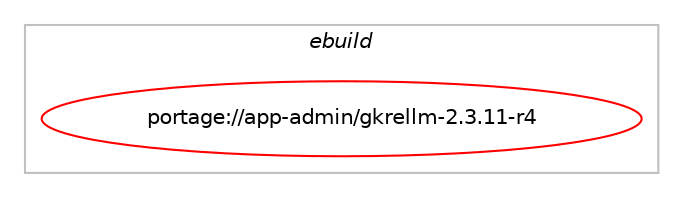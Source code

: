 digraph prolog {

# *************
# Graph options
# *************

newrank=true;
concentrate=true;
compound=true;
graph [rankdir=LR,fontname=Helvetica,fontsize=10,ranksep=1.5];#, ranksep=2.5, nodesep=0.2];
edge  [arrowhead=vee];
node  [fontname=Helvetica,fontsize=10];

# **********
# The ebuild
# **********

subgraph cluster_leftcol {
color=gray;
label=<<i>ebuild</i>>;
id [label="portage://app-admin/gkrellm-2.3.11-r4", color=red, width=4, href="../app-admin/gkrellm-2.3.11-r4.svg"];
}

# ****************
# The dependencies
# ****************

subgraph cluster_midcol {
color=gray;
label=<<i>dependencies</i>>;
subgraph cluster_compile {
fillcolor="#eeeeee";
style=filled;
label=<<i>compile</i>>;
# *** BEGIN UNKNOWN DEPENDENCY TYPE (TODO) ***
# id -> equal(use_conditional_group(positive,X,portage://app-admin/gkrellm-2.3.11-r4,[package_dependency(portage://app-admin/gkrellm-2.3.11-r4,install,no,x11-libs,gdk-pixbuf,none,[,,],[],[]),package_dependency(portage://app-admin/gkrellm-2.3.11-r4,install,no,x11-libs,gtk+,none,[,,],[slot(2)],[]),package_dependency(portage://app-admin/gkrellm-2.3.11-r4,install,no,x11-libs,libICE,none,[,,],[],[]),package_dependency(portage://app-admin/gkrellm-2.3.11-r4,install,no,x11-libs,libSM,none,[,,],[],[]),package_dependency(portage://app-admin/gkrellm-2.3.11-r4,install,no,x11-libs,libX11,none,[,,],[],[]),package_dependency(portage://app-admin/gkrellm-2.3.11-r4,install,no,x11-libs,pango,none,[,,],[],[])]))
# *** END UNKNOWN DEPENDENCY TYPE (TODO) ***

# *** BEGIN UNKNOWN DEPENDENCY TYPE (TODO) ***
# id -> equal(use_conditional_group(positive,hddtemp,portage://app-admin/gkrellm-2.3.11-r4,[package_dependency(portage://app-admin/gkrellm-2.3.11-r4,install,no,app-admin,hddtemp,none,[,,],[],[])]))
# *** END UNKNOWN DEPENDENCY TYPE (TODO) ***

# *** BEGIN UNKNOWN DEPENDENCY TYPE (TODO) ***
# id -> equal(use_conditional_group(positive,lm-sensors,portage://app-admin/gkrellm-2.3.11-r4,[package_dependency(portage://app-admin/gkrellm-2.3.11-r4,install,no,sys-apps,lm-sensors,none,[,,],any_same_slot,[])]))
# *** END UNKNOWN DEPENDENCY TYPE (TODO) ***

# *** BEGIN UNKNOWN DEPENDENCY TYPE (TODO) ***
# id -> equal(use_conditional_group(positive,nls,portage://app-admin/gkrellm-2.3.11-r4,[package_dependency(portage://app-admin/gkrellm-2.3.11-r4,install,no,sys-devel,gettext,none,[,,],[],[])]))
# *** END UNKNOWN DEPENDENCY TYPE (TODO) ***

# *** BEGIN UNKNOWN DEPENDENCY TYPE (TODO) ***
# id -> equal(use_conditional_group(positive,nls,portage://app-admin/gkrellm-2.3.11-r4,[package_dependency(portage://app-admin/gkrellm-2.3.11-r4,install,no,virtual,libintl,none,[,,],[],[])]))
# *** END UNKNOWN DEPENDENCY TYPE (TODO) ***

# *** BEGIN UNKNOWN DEPENDENCY TYPE (TODO) ***
# id -> equal(use_conditional_group(positive,ntlm,portage://app-admin/gkrellm-2.3.11-r4,[package_dependency(portage://app-admin/gkrellm-2.3.11-r4,install,no,net-libs,libntlm,none,[,,],[],[])]))
# *** END UNKNOWN DEPENDENCY TYPE (TODO) ***

# *** BEGIN UNKNOWN DEPENDENCY TYPE (TODO) ***
# id -> equal(use_conditional_group(positive,ssl,portage://app-admin/gkrellm-2.3.11-r4,[use_conditional_group(positive,gnutls,portage://app-admin/gkrellm-2.3.11-r4,[package_dependency(portage://app-admin/gkrellm-2.3.11-r4,install,no,net-libs,gnutls,none,[,,],[],[])]),use_conditional_group(negative,gnutls,portage://app-admin/gkrellm-2.3.11-r4,[package_dependency(portage://app-admin/gkrellm-2.3.11-r4,install,no,dev-libs,openssl,none,[,,],[slot(0),equal],[])])]))
# *** END UNKNOWN DEPENDENCY TYPE (TODO) ***

# *** BEGIN UNKNOWN DEPENDENCY TYPE (TODO) ***
# id -> equal(package_dependency(portage://app-admin/gkrellm-2.3.11-r4,install,no,acct-group,gkrellmd,none,[,,],[],[]))
# *** END UNKNOWN DEPENDENCY TYPE (TODO) ***

# *** BEGIN UNKNOWN DEPENDENCY TYPE (TODO) ***
# id -> equal(package_dependency(portage://app-admin/gkrellm-2.3.11-r4,install,no,acct-user,gkrellmd,none,[,,],[],[]))
# *** END UNKNOWN DEPENDENCY TYPE (TODO) ***

# *** BEGIN UNKNOWN DEPENDENCY TYPE (TODO) ***
# id -> equal(package_dependency(portage://app-admin/gkrellm-2.3.11-r4,install,no,dev-libs,glib,none,[,,],[slot(2)],[]))
# *** END UNKNOWN DEPENDENCY TYPE (TODO) ***

# *** BEGIN UNKNOWN DEPENDENCY TYPE (TODO) ***
# id -> equal(package_dependency(portage://app-admin/gkrellm-2.3.11-r4,install,no,x11-base,xorg-proto,none,[,,],[],[]))
# *** END UNKNOWN DEPENDENCY TYPE (TODO) ***

}
subgraph cluster_compileandrun {
fillcolor="#eeeeee";
style=filled;
label=<<i>compile and run</i>>;
}
subgraph cluster_run {
fillcolor="#eeeeee";
style=filled;
label=<<i>run</i>>;
# *** BEGIN UNKNOWN DEPENDENCY TYPE (TODO) ***
# id -> equal(use_conditional_group(positive,X,portage://app-admin/gkrellm-2.3.11-r4,[package_dependency(portage://app-admin/gkrellm-2.3.11-r4,run,no,x11-libs,gdk-pixbuf,none,[,,],[],[]),package_dependency(portage://app-admin/gkrellm-2.3.11-r4,run,no,x11-libs,gtk+,none,[,,],[slot(2)],[]),package_dependency(portage://app-admin/gkrellm-2.3.11-r4,run,no,x11-libs,libICE,none,[,,],[],[]),package_dependency(portage://app-admin/gkrellm-2.3.11-r4,run,no,x11-libs,libSM,none,[,,],[],[]),package_dependency(portage://app-admin/gkrellm-2.3.11-r4,run,no,x11-libs,libX11,none,[,,],[],[]),package_dependency(portage://app-admin/gkrellm-2.3.11-r4,run,no,x11-libs,pango,none,[,,],[],[])]))
# *** END UNKNOWN DEPENDENCY TYPE (TODO) ***

# *** BEGIN UNKNOWN DEPENDENCY TYPE (TODO) ***
# id -> equal(use_conditional_group(positive,hddtemp,portage://app-admin/gkrellm-2.3.11-r4,[package_dependency(portage://app-admin/gkrellm-2.3.11-r4,run,no,app-admin,hddtemp,none,[,,],[],[])]))
# *** END UNKNOWN DEPENDENCY TYPE (TODO) ***

# *** BEGIN UNKNOWN DEPENDENCY TYPE (TODO) ***
# id -> equal(use_conditional_group(positive,lm-sensors,portage://app-admin/gkrellm-2.3.11-r4,[package_dependency(portage://app-admin/gkrellm-2.3.11-r4,run,no,sys-apps,lm-sensors,none,[,,],any_same_slot,[])]))
# *** END UNKNOWN DEPENDENCY TYPE (TODO) ***

# *** BEGIN UNKNOWN DEPENDENCY TYPE (TODO) ***
# id -> equal(use_conditional_group(positive,nls,portage://app-admin/gkrellm-2.3.11-r4,[package_dependency(portage://app-admin/gkrellm-2.3.11-r4,run,no,virtual,libintl,none,[,,],[],[])]))
# *** END UNKNOWN DEPENDENCY TYPE (TODO) ***

# *** BEGIN UNKNOWN DEPENDENCY TYPE (TODO) ***
# id -> equal(use_conditional_group(positive,ntlm,portage://app-admin/gkrellm-2.3.11-r4,[package_dependency(portage://app-admin/gkrellm-2.3.11-r4,run,no,net-libs,libntlm,none,[,,],[],[])]))
# *** END UNKNOWN DEPENDENCY TYPE (TODO) ***

# *** BEGIN UNKNOWN DEPENDENCY TYPE (TODO) ***
# id -> equal(use_conditional_group(positive,ssl,portage://app-admin/gkrellm-2.3.11-r4,[use_conditional_group(positive,gnutls,portage://app-admin/gkrellm-2.3.11-r4,[package_dependency(portage://app-admin/gkrellm-2.3.11-r4,run,no,net-libs,gnutls,none,[,,],[],[])]),use_conditional_group(negative,gnutls,portage://app-admin/gkrellm-2.3.11-r4,[package_dependency(portage://app-admin/gkrellm-2.3.11-r4,run,no,dev-libs,openssl,none,[,,],[slot(0),equal],[])])]))
# *** END UNKNOWN DEPENDENCY TYPE (TODO) ***

# *** BEGIN UNKNOWN DEPENDENCY TYPE (TODO) ***
# id -> equal(package_dependency(portage://app-admin/gkrellm-2.3.11-r4,run,no,acct-group,gkrellmd,none,[,,],[],[]))
# *** END UNKNOWN DEPENDENCY TYPE (TODO) ***

# *** BEGIN UNKNOWN DEPENDENCY TYPE (TODO) ***
# id -> equal(package_dependency(portage://app-admin/gkrellm-2.3.11-r4,run,no,acct-user,gkrellmd,none,[,,],[],[]))
# *** END UNKNOWN DEPENDENCY TYPE (TODO) ***

# *** BEGIN UNKNOWN DEPENDENCY TYPE (TODO) ***
# id -> equal(package_dependency(portage://app-admin/gkrellm-2.3.11-r4,run,no,dev-libs,glib,none,[,,],[slot(2)],[]))
# *** END UNKNOWN DEPENDENCY TYPE (TODO) ***

}
}

# **************
# The candidates
# **************

subgraph cluster_choices {
rank=same;
color=gray;
label=<<i>candidates</i>>;

}

}
